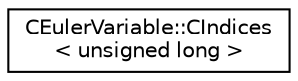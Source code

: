 digraph "Graphical Class Hierarchy"
{
 // LATEX_PDF_SIZE
  edge [fontname="Helvetica",fontsize="10",labelfontname="Helvetica",labelfontsize="10"];
  node [fontname="Helvetica",fontsize="10",shape=record];
  rankdir="LR";
  Node0 [label="CEulerVariable::CIndices\l\< unsigned long \>",height=0.2,width=0.4,color="black", fillcolor="white", style="filled",URL="$structCEulerVariable_1_1CIndices.html",tooltip=" "];
}
